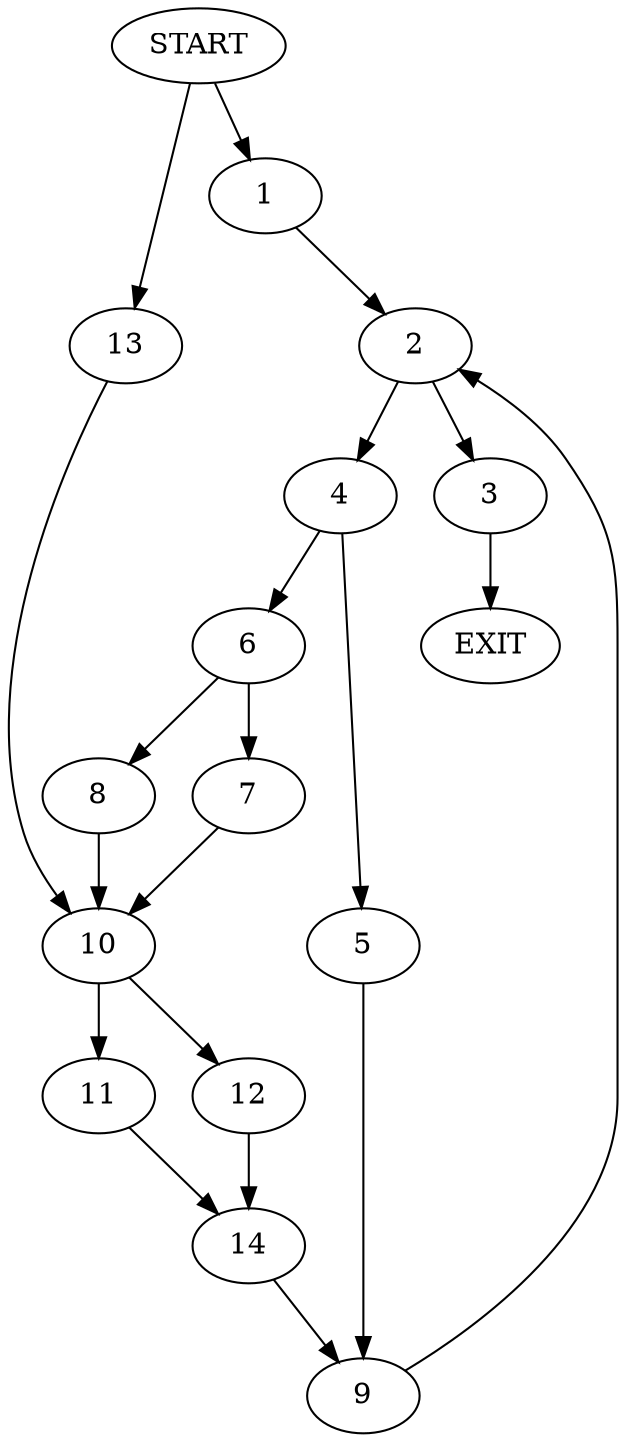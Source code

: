 digraph {
0 [label="START"]
15 [label="EXIT"]
0 -> 1
1 -> 2
2 -> 3
2 -> 4
4 -> 5
4 -> 6
3 -> 15
6 -> 7
6 -> 8
5 -> 9
9 -> 2
7 -> 10
8 -> 10
10 -> 11
10 -> 12
0 -> 13
13 -> 10
11 -> 14
12 -> 14
14 -> 9
}
